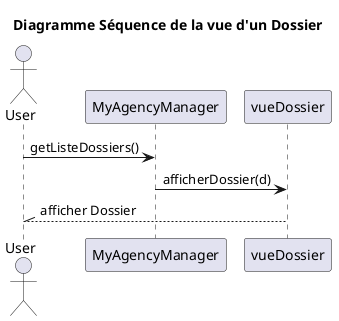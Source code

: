 @startuml

title Diagramme Séquence de la vue d'un Dossier

actor User as U

U -> MyAgencyManager :getListeDossiers()

MyAgencyManager -> vueDossier : afficherDossier(d)

U //-- vueDossier :afficher Dossier

@enduml